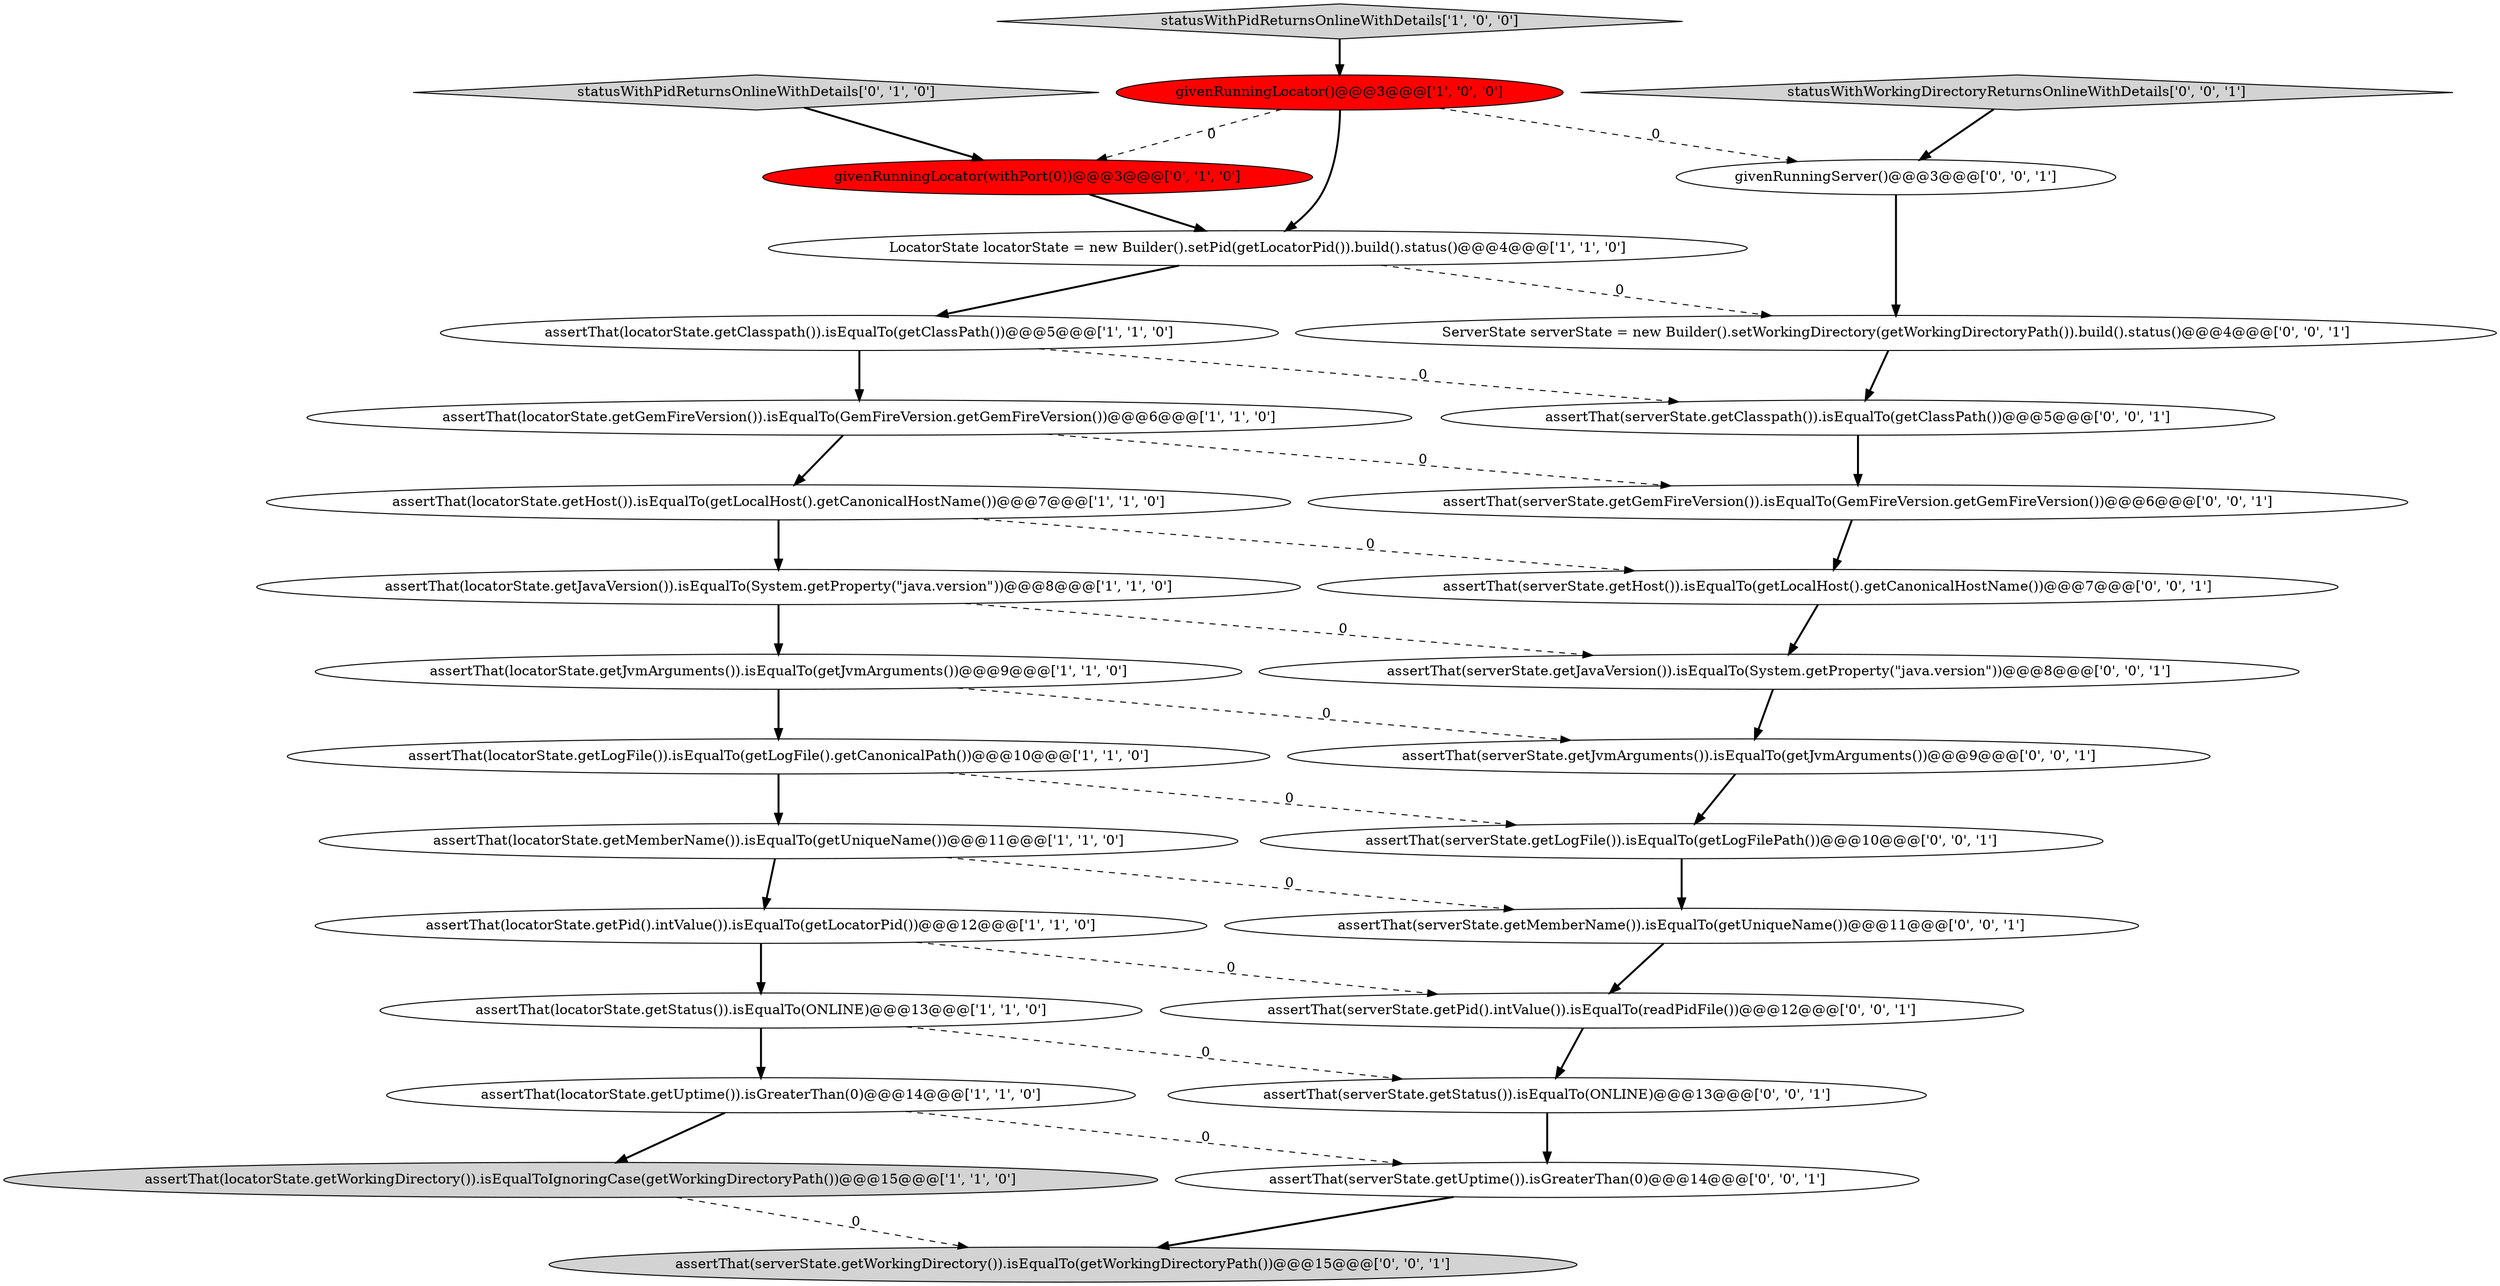 digraph {
15 [style = filled, label = "statusWithPidReturnsOnlineWithDetails['0', '1', '0']", fillcolor = lightgray, shape = diamond image = "AAA0AAABBB2BBB"];
2 [style = filled, label = "assertThat(locatorState.getGemFireVersion()).isEqualTo(GemFireVersion.getGemFireVersion())@@@6@@@['1', '1', '0']", fillcolor = white, shape = ellipse image = "AAA0AAABBB1BBB"];
26 [style = filled, label = "givenRunningServer()@@@3@@@['0', '0', '1']", fillcolor = white, shape = ellipse image = "AAA0AAABBB3BBB"];
8 [style = filled, label = "assertThat(locatorState.getClasspath()).isEqualTo(getClassPath())@@@5@@@['1', '1', '0']", fillcolor = white, shape = ellipse image = "AAA0AAABBB1BBB"];
21 [style = filled, label = "assertThat(serverState.getClasspath()).isEqualTo(getClassPath())@@@5@@@['0', '0', '1']", fillcolor = white, shape = ellipse image = "AAA0AAABBB3BBB"];
1 [style = filled, label = "LocatorState locatorState = new Builder().setPid(getLocatorPid()).build().status()@@@4@@@['1', '1', '0']", fillcolor = white, shape = ellipse image = "AAA0AAABBB1BBB"];
20 [style = filled, label = "assertThat(serverState.getGemFireVersion()).isEqualTo(GemFireVersion.getGemFireVersion())@@@6@@@['0', '0', '1']", fillcolor = white, shape = ellipse image = "AAA0AAABBB3BBB"];
12 [style = filled, label = "statusWithPidReturnsOnlineWithDetails['1', '0', '0']", fillcolor = lightgray, shape = diamond image = "AAA0AAABBB1BBB"];
25 [style = filled, label = "assertThat(serverState.getUptime()).isGreaterThan(0)@@@14@@@['0', '0', '1']", fillcolor = white, shape = ellipse image = "AAA0AAABBB3BBB"];
22 [style = filled, label = "assertThat(serverState.getMemberName()).isEqualTo(getUniqueName())@@@11@@@['0', '0', '1']", fillcolor = white, shape = ellipse image = "AAA0AAABBB3BBB"];
28 [style = filled, label = "assertThat(serverState.getLogFile()).isEqualTo(getLogFilePath())@@@10@@@['0', '0', '1']", fillcolor = white, shape = ellipse image = "AAA0AAABBB3BBB"];
0 [style = filled, label = "assertThat(locatorState.getPid().intValue()).isEqualTo(getLocatorPid())@@@12@@@['1', '1', '0']", fillcolor = white, shape = ellipse image = "AAA0AAABBB1BBB"];
24 [style = filled, label = "assertThat(serverState.getWorkingDirectory()).isEqualTo(getWorkingDirectoryPath())@@@15@@@['0', '0', '1']", fillcolor = lightgray, shape = ellipse image = "AAA0AAABBB3BBB"];
5 [style = filled, label = "assertThat(locatorState.getUptime()).isGreaterThan(0)@@@14@@@['1', '1', '0']", fillcolor = white, shape = ellipse image = "AAA0AAABBB1BBB"];
11 [style = filled, label = "assertThat(locatorState.getJvmArguments()).isEqualTo(getJvmArguments())@@@9@@@['1', '1', '0']", fillcolor = white, shape = ellipse image = "AAA0AAABBB1BBB"];
7 [style = filled, label = "assertThat(locatorState.getHost()).isEqualTo(getLocalHost().getCanonicalHostName())@@@7@@@['1', '1', '0']", fillcolor = white, shape = ellipse image = "AAA0AAABBB1BBB"];
14 [style = filled, label = "givenRunningLocator(withPort(0))@@@3@@@['0', '1', '0']", fillcolor = red, shape = ellipse image = "AAA1AAABBB2BBB"];
23 [style = filled, label = "assertThat(serverState.getJvmArguments()).isEqualTo(getJvmArguments())@@@9@@@['0', '0', '1']", fillcolor = white, shape = ellipse image = "AAA0AAABBB3BBB"];
16 [style = filled, label = "assertThat(serverState.getHost()).isEqualTo(getLocalHost().getCanonicalHostName())@@@7@@@['0', '0', '1']", fillcolor = white, shape = ellipse image = "AAA0AAABBB3BBB"];
27 [style = filled, label = "statusWithWorkingDirectoryReturnsOnlineWithDetails['0', '0', '1']", fillcolor = lightgray, shape = diamond image = "AAA0AAABBB3BBB"];
9 [style = filled, label = "assertThat(locatorState.getWorkingDirectory()).isEqualToIgnoringCase(getWorkingDirectoryPath())@@@15@@@['1', '1', '0']", fillcolor = lightgray, shape = ellipse image = "AAA0AAABBB1BBB"];
3 [style = filled, label = "assertThat(locatorState.getLogFile()).isEqualTo(getLogFile().getCanonicalPath())@@@10@@@['1', '1', '0']", fillcolor = white, shape = ellipse image = "AAA0AAABBB1BBB"];
29 [style = filled, label = "assertThat(serverState.getPid().intValue()).isEqualTo(readPidFile())@@@12@@@['0', '0', '1']", fillcolor = white, shape = ellipse image = "AAA0AAABBB3BBB"];
13 [style = filled, label = "assertThat(locatorState.getMemberName()).isEqualTo(getUniqueName())@@@11@@@['1', '1', '0']", fillcolor = white, shape = ellipse image = "AAA0AAABBB1BBB"];
10 [style = filled, label = "givenRunningLocator()@@@3@@@['1', '0', '0']", fillcolor = red, shape = ellipse image = "AAA1AAABBB1BBB"];
18 [style = filled, label = "ServerState serverState = new Builder().setWorkingDirectory(getWorkingDirectoryPath()).build().status()@@@4@@@['0', '0', '1']", fillcolor = white, shape = ellipse image = "AAA0AAABBB3BBB"];
17 [style = filled, label = "assertThat(serverState.getJavaVersion()).isEqualTo(System.getProperty(\"java.version\"))@@@8@@@['0', '0', '1']", fillcolor = white, shape = ellipse image = "AAA0AAABBB3BBB"];
4 [style = filled, label = "assertThat(locatorState.getStatus()).isEqualTo(ONLINE)@@@13@@@['1', '1', '0']", fillcolor = white, shape = ellipse image = "AAA0AAABBB1BBB"];
6 [style = filled, label = "assertThat(locatorState.getJavaVersion()).isEqualTo(System.getProperty(\"java.version\"))@@@8@@@['1', '1', '0']", fillcolor = white, shape = ellipse image = "AAA0AAABBB1BBB"];
19 [style = filled, label = "assertThat(serverState.getStatus()).isEqualTo(ONLINE)@@@13@@@['0', '0', '1']", fillcolor = white, shape = ellipse image = "AAA0AAABBB3BBB"];
3->28 [style = dashed, label="0"];
1->8 [style = bold, label=""];
2->20 [style = dashed, label="0"];
5->9 [style = bold, label=""];
15->14 [style = bold, label=""];
9->24 [style = dashed, label="0"];
7->16 [style = dashed, label="0"];
22->29 [style = bold, label=""];
11->23 [style = dashed, label="0"];
6->17 [style = dashed, label="0"];
1->18 [style = dashed, label="0"];
5->25 [style = dashed, label="0"];
16->17 [style = bold, label=""];
8->21 [style = dashed, label="0"];
17->23 [style = bold, label=""];
14->1 [style = bold, label=""];
19->25 [style = bold, label=""];
23->28 [style = bold, label=""];
25->24 [style = bold, label=""];
12->10 [style = bold, label=""];
10->26 [style = dashed, label="0"];
21->20 [style = bold, label=""];
20->16 [style = bold, label=""];
29->19 [style = bold, label=""];
8->2 [style = bold, label=""];
11->3 [style = bold, label=""];
0->4 [style = bold, label=""];
6->11 [style = bold, label=""];
7->6 [style = bold, label=""];
0->29 [style = dashed, label="0"];
3->13 [style = bold, label=""];
4->19 [style = dashed, label="0"];
2->7 [style = bold, label=""];
18->21 [style = bold, label=""];
10->1 [style = bold, label=""];
13->22 [style = dashed, label="0"];
4->5 [style = bold, label=""];
10->14 [style = dashed, label="0"];
28->22 [style = bold, label=""];
13->0 [style = bold, label=""];
26->18 [style = bold, label=""];
27->26 [style = bold, label=""];
}
